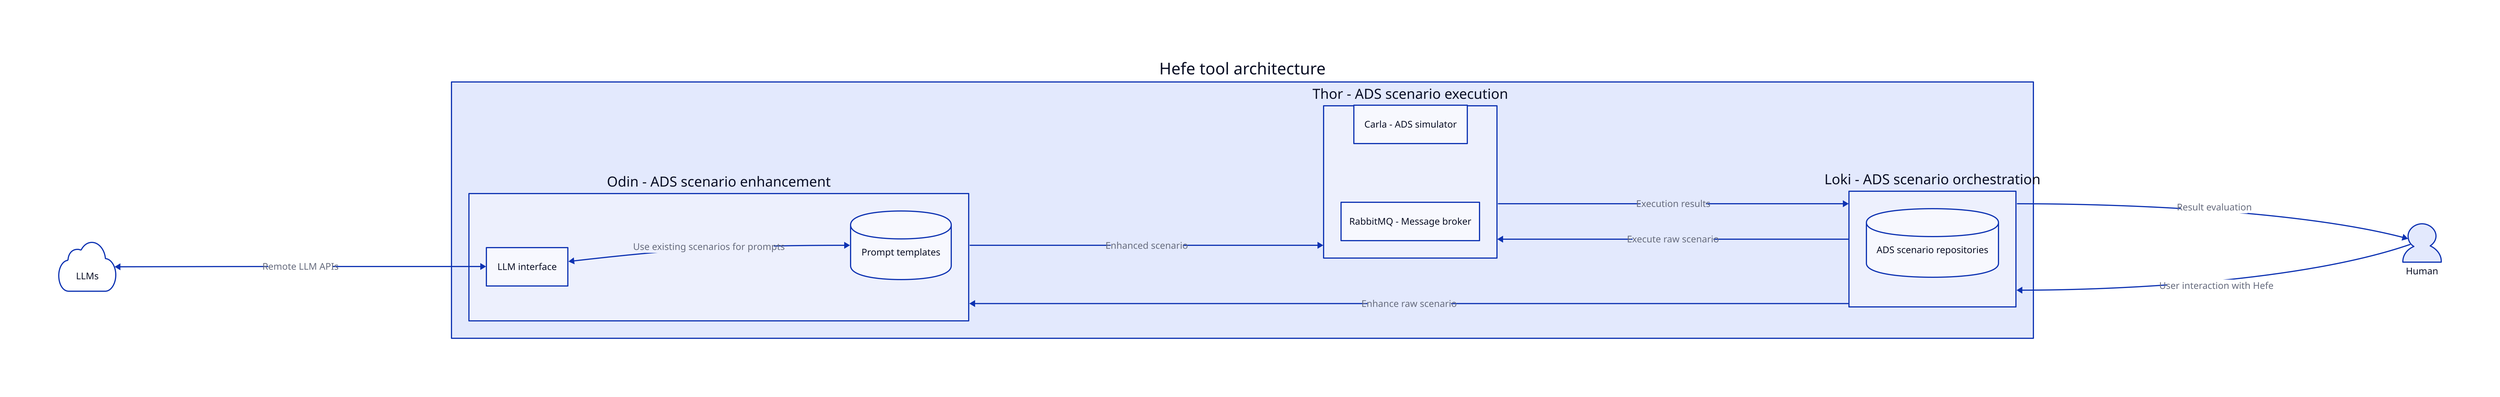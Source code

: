 direction: right 


hefe: Hefe tool architecture

hefe.odin: Odin - ADS scenario enhancement
hefe.odin.llm: LLM interface
hefe.odin.prompts: Prompt templates {
  shape: cylinder
}
hefe.odin.llm <-> hefe.odin.prompts: Use existing scenarios for prompts


hefe.thor: Thor - ADS scenario execution
hefe.thor.carla: Carla - ADS simulator
hefe.loki.testCaseRepos: ADS scenario repositories {
  shape: cylinder
}
# Add rabbitMQ to Thor
hefe.thor.rabbitMQ: RabbitMQ - Message broker

hefe.loki: Loki - ADS scenario orchestration
userInteraction: Human {
  shape: person
}
userInteraction -> hefe.loki: User interaction with Hefe


hefe.loki -> hefe.odin: Enhance raw scenario
hefe.odin -> hefe.thor: Enhanced scenario
hefe.thor -> hefe.loki: Execution results
hefe.loki -> hefe.thor: Execute raw scenario
hefe.loki -> userInteraction: Result evaluation

llm: LLMs {
  shape: cloud
}

llm <-> hefe.odin.llm: Remote LLM APIs